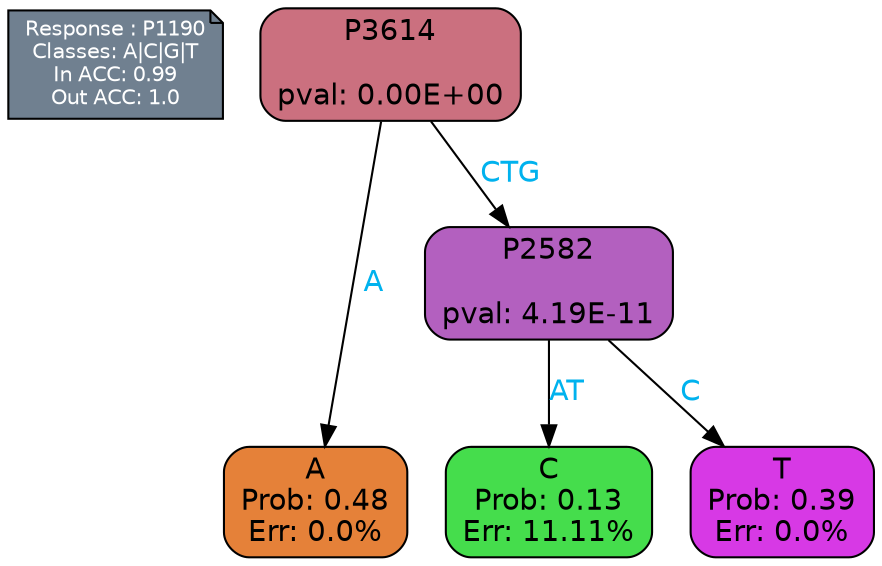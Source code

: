 digraph Tree {
node [shape=box, style="filled, rounded", color="black", fontname=helvetica] ;
graph [ranksep=equally, splines=polylines, bgcolor=transparent, dpi=600] ;
edge [fontname=helvetica] ;
LEGEND [label="Response : P1190
Classes: A|C|G|T
In ACC: 0.99
Out ACC: 1.0
",shape=note,align=left,style=filled,fillcolor="slategray",fontcolor="white",fontsize=10];1 [label="P3614

pval: 0.00E+00", fillcolor="#cb707f"] ;
2 [label="A
Prob: 0.48
Err: 0.0%", fillcolor="#e58139"] ;
3 [label="P2582

pval: 4.19E-11", fillcolor="#b360bf"] ;
4 [label="C
Prob: 0.13
Err: 11.11%", fillcolor="#45dd4c"] ;
5 [label="T
Prob: 0.39
Err: 0.0%", fillcolor="#d739e5"] ;
1 -> 2 [label="A",fontcolor=deepskyblue2] ;
1 -> 3 [label="CTG",fontcolor=deepskyblue2] ;
3 -> 4 [label="AT",fontcolor=deepskyblue2] ;
3 -> 5 [label="C",fontcolor=deepskyblue2] ;
{rank = same; 2;4;5;}{rank = same; LEGEND;1;}}